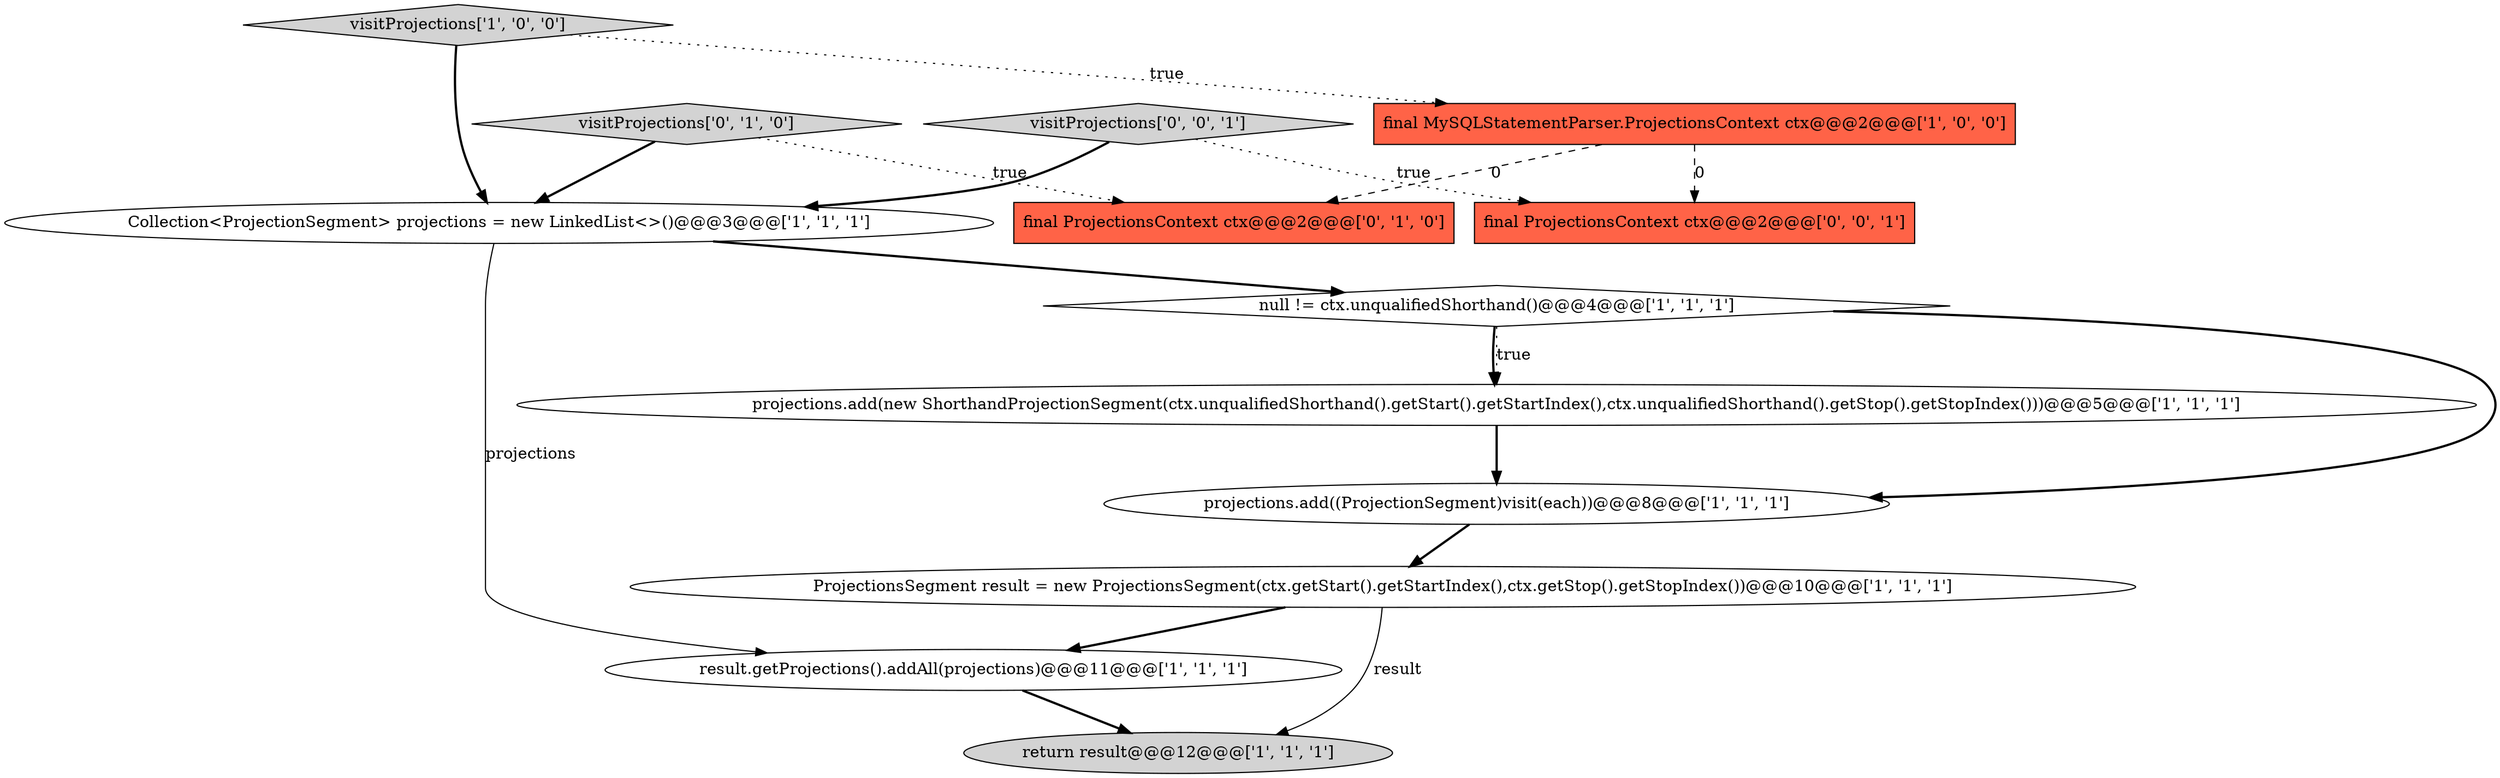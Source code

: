 digraph {
10 [style = filled, label = "visitProjections['0', '1', '0']", fillcolor = lightgray, shape = diamond image = "AAA0AAABBB2BBB"];
3 [style = filled, label = "visitProjections['1', '0', '0']", fillcolor = lightgray, shape = diamond image = "AAA0AAABBB1BBB"];
5 [style = filled, label = "result.getProjections().addAll(projections)@@@11@@@['1', '1', '1']", fillcolor = white, shape = ellipse image = "AAA0AAABBB1BBB"];
7 [style = filled, label = "projections.add((ProjectionSegment)visit(each))@@@8@@@['1', '1', '1']", fillcolor = white, shape = ellipse image = "AAA0AAABBB1BBB"];
8 [style = filled, label = "Collection<ProjectionSegment> projections = new LinkedList<>()@@@3@@@['1', '1', '1']", fillcolor = white, shape = ellipse image = "AAA0AAABBB1BBB"];
2 [style = filled, label = "final MySQLStatementParser.ProjectionsContext ctx@@@2@@@['1', '0', '0']", fillcolor = tomato, shape = box image = "AAA1AAABBB1BBB"];
12 [style = filled, label = "final ProjectionsContext ctx@@@2@@@['0', '0', '1']", fillcolor = tomato, shape = box image = "AAA0AAABBB3BBB"];
1 [style = filled, label = "projections.add(new ShorthandProjectionSegment(ctx.unqualifiedShorthand().getStart().getStartIndex(),ctx.unqualifiedShorthand().getStop().getStopIndex()))@@@5@@@['1', '1', '1']", fillcolor = white, shape = ellipse image = "AAA0AAABBB1BBB"];
11 [style = filled, label = "visitProjections['0', '0', '1']", fillcolor = lightgray, shape = diamond image = "AAA0AAABBB3BBB"];
4 [style = filled, label = "null != ctx.unqualifiedShorthand()@@@4@@@['1', '1', '1']", fillcolor = white, shape = diamond image = "AAA0AAABBB1BBB"];
0 [style = filled, label = "return result@@@12@@@['1', '1', '1']", fillcolor = lightgray, shape = ellipse image = "AAA0AAABBB1BBB"];
6 [style = filled, label = "ProjectionsSegment result = new ProjectionsSegment(ctx.getStart().getStartIndex(),ctx.getStop().getStopIndex())@@@10@@@['1', '1', '1']", fillcolor = white, shape = ellipse image = "AAA0AAABBB1BBB"];
9 [style = filled, label = "final ProjectionsContext ctx@@@2@@@['0', '1', '0']", fillcolor = tomato, shape = box image = "AAA1AAABBB2BBB"];
6->0 [style = solid, label="result"];
11->8 [style = bold, label=""];
2->12 [style = dashed, label="0"];
6->5 [style = bold, label=""];
4->1 [style = bold, label=""];
8->4 [style = bold, label=""];
10->8 [style = bold, label=""];
5->0 [style = bold, label=""];
10->9 [style = dotted, label="true"];
4->1 [style = dotted, label="true"];
2->9 [style = dashed, label="0"];
1->7 [style = bold, label=""];
3->8 [style = bold, label=""];
3->2 [style = dotted, label="true"];
4->7 [style = bold, label=""];
7->6 [style = bold, label=""];
8->5 [style = solid, label="projections"];
11->12 [style = dotted, label="true"];
}
